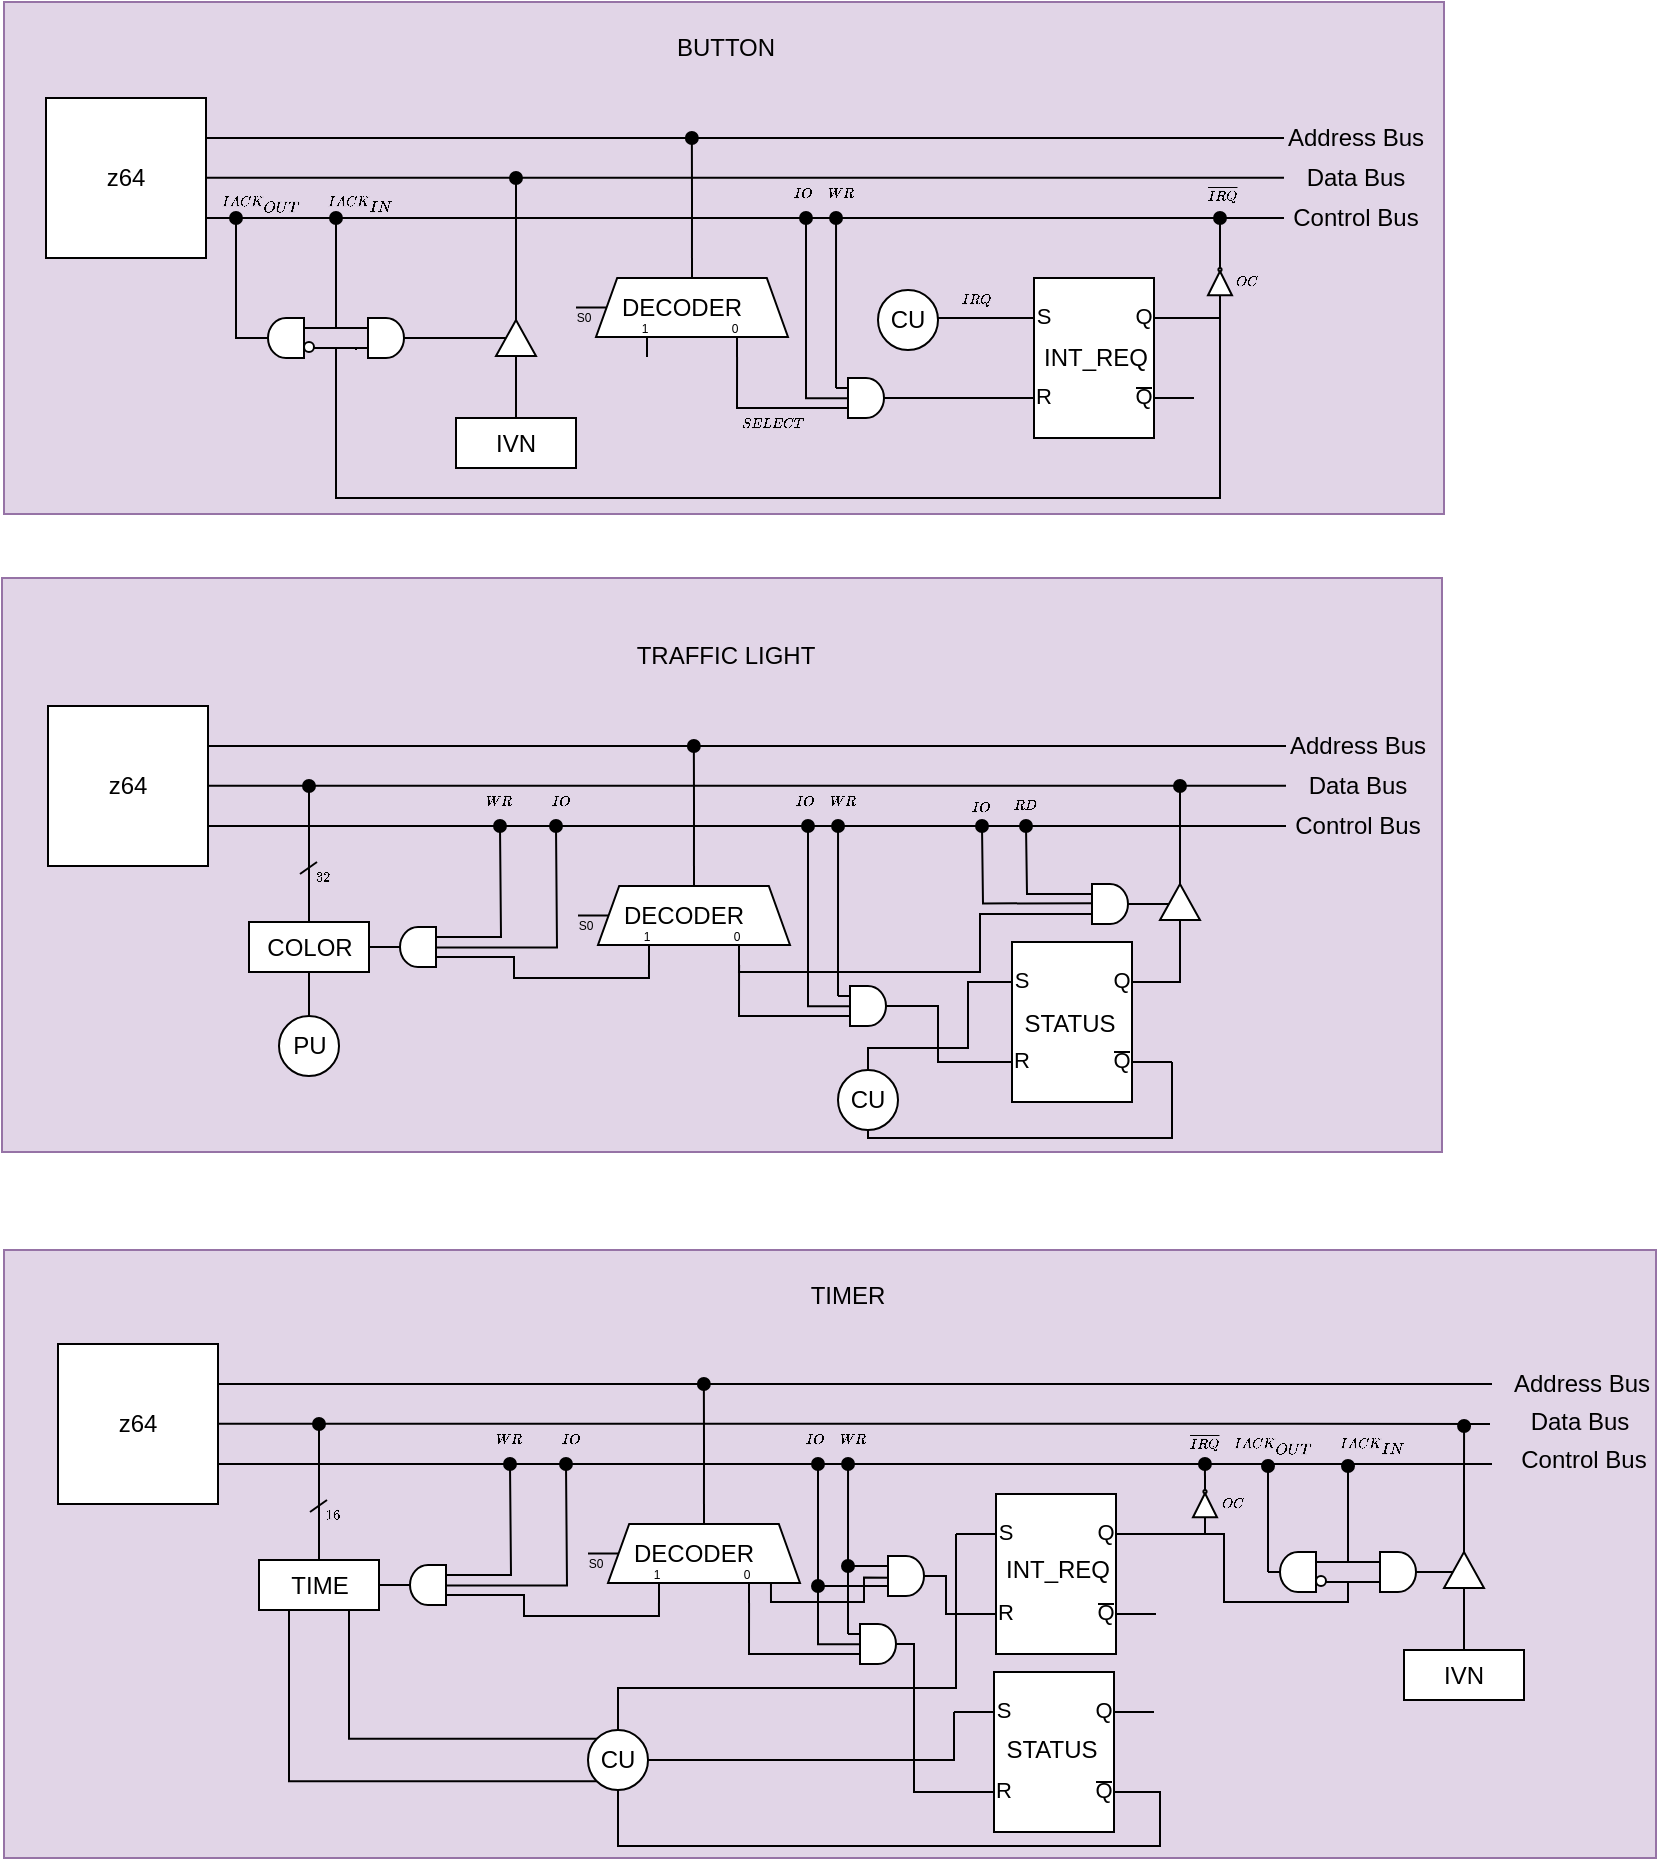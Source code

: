 <mxfile version="24.6.2" type="device">
  <diagram name="Page-1" id="BMsLtdky9-Eu2m9CjBIF">
    <mxGraphModel dx="1048" dy="580" grid="1" gridSize="2" guides="1" tooltips="1" connect="1" arrows="1" fold="1" page="1" pageScale="1" pageWidth="850" pageHeight="1100" math="1" shadow="0">
      <root>
        <mxCell id="0" />
        <mxCell id="1" parent="0" />
        <mxCell id="cthAjJGqaLLZOzj8Ev1N-224" value="" style="rounded=0;whiteSpace=wrap;html=1;fillColor=#e1d5e7;strokeColor=#9673a6;" vertex="1" parent="1">
          <mxGeometry x="64" y="736" width="826" height="304" as="geometry" />
        </mxCell>
        <mxCell id="cthAjJGqaLLZOzj8Ev1N-72" value="" style="rounded=0;whiteSpace=wrap;html=1;fillColor=#e1d5e7;strokeColor=#9673a6;" vertex="1" parent="1">
          <mxGeometry x="64" y="112" width="720" height="256" as="geometry" />
        </mxCell>
        <mxCell id="cthAjJGqaLLZOzj8Ev1N-9" style="edgeStyle=orthogonalEdgeStyle;rounded=0;orthogonalLoop=1;jettySize=auto;html=1;exitX=1;exitY=0.75;exitDx=0;exitDy=0;endArrow=none;endFill=0;" edge="1" parent="1" source="cthAjJGqaLLZOzj8Ev1N-1">
          <mxGeometry relative="1" as="geometry">
            <mxPoint x="704" y="220" as="targetPoint" />
          </mxGeometry>
        </mxCell>
        <mxCell id="cthAjJGqaLLZOzj8Ev1N-10" style="edgeStyle=orthogonalEdgeStyle;rounded=0;orthogonalLoop=1;jettySize=auto;html=1;endArrow=none;endFill=0;" edge="1" parent="1">
          <mxGeometry relative="1" as="geometry">
            <mxPoint x="655" y="199.85" as="targetPoint" />
            <mxPoint x="116" y="199.85" as="sourcePoint" />
            <Array as="points">
              <mxPoint x="704" y="199.85" />
            </Array>
          </mxGeometry>
        </mxCell>
        <mxCell id="cthAjJGqaLLZOzj8Ev1N-11" style="edgeStyle=orthogonalEdgeStyle;rounded=0;orthogonalLoop=1;jettySize=auto;html=1;exitX=1;exitY=0.25;exitDx=0;exitDy=0;endArrow=none;endFill=0;" edge="1" parent="1" source="cthAjJGqaLLZOzj8Ev1N-1">
          <mxGeometry relative="1" as="geometry">
            <mxPoint x="704" y="180" as="targetPoint" />
          </mxGeometry>
        </mxCell>
        <mxCell id="cthAjJGqaLLZOzj8Ev1N-1" value="z64" style="rounded=0;whiteSpace=wrap;html=1;" vertex="1" parent="1">
          <mxGeometry x="85" y="160" width="80" height="80" as="geometry" />
        </mxCell>
        <mxCell id="cthAjJGqaLLZOzj8Ev1N-6" value="Address Bus" style="text;html=1;align=center;verticalAlign=middle;whiteSpace=wrap;rounded=0;" vertex="1" parent="1">
          <mxGeometry x="700" y="170" width="80" height="20" as="geometry" />
        </mxCell>
        <mxCell id="cthAjJGqaLLZOzj8Ev1N-7" value="Data Bus" style="text;html=1;align=center;verticalAlign=middle;whiteSpace=wrap;rounded=0;" vertex="1" parent="1">
          <mxGeometry x="700" y="190" width="80" height="20" as="geometry" />
        </mxCell>
        <mxCell id="cthAjJGqaLLZOzj8Ev1N-8" value="Control Bus" style="text;html=1;align=center;verticalAlign=middle;whiteSpace=wrap;rounded=0;" vertex="1" parent="1">
          <mxGeometry x="700" y="210" width="80" height="20" as="geometry" />
        </mxCell>
        <mxCell id="cthAjJGqaLLZOzj8Ev1N-30" style="edgeStyle=orthogonalEdgeStyle;rounded=0;orthogonalLoop=1;jettySize=auto;html=1;endArrow=oval;endFill=1;" edge="1" parent="1" source="cthAjJGqaLLZOzj8Ev1N-12">
          <mxGeometry relative="1" as="geometry">
            <mxPoint x="180.0" y="220" as="targetPoint" />
            <Array as="points">
              <mxPoint x="180" y="280" />
            </Array>
          </mxGeometry>
        </mxCell>
        <mxCell id="cthAjJGqaLLZOzj8Ev1N-12" value="" style="verticalLabelPosition=bottom;shadow=0;dashed=0;align=center;html=1;verticalAlign=top;shape=mxgraph.electrical.logic_gates.logic_gate;operation=and;direction=west;" vertex="1" parent="1">
          <mxGeometry x="190" y="270" width="30" height="20" as="geometry" />
        </mxCell>
        <mxCell id="cthAjJGqaLLZOzj8Ev1N-31" style="edgeStyle=orthogonalEdgeStyle;rounded=0;orthogonalLoop=1;jettySize=auto;html=1;exitX=0;exitY=0.25;exitDx=0;exitDy=0;exitPerimeter=0;endArrow=oval;endFill=1;" edge="1" parent="1" source="cthAjJGqaLLZOzj8Ev1N-13">
          <mxGeometry relative="1" as="geometry">
            <mxPoint x="230" y="220" as="targetPoint" />
            <Array as="points">
              <mxPoint x="230" y="275" />
            </Array>
          </mxGeometry>
        </mxCell>
        <mxCell id="cthAjJGqaLLZOzj8Ev1N-13" value="" style="verticalLabelPosition=bottom;shadow=0;dashed=0;align=center;html=1;verticalAlign=top;shape=mxgraph.electrical.logic_gates.logic_gate;operation=and;direction=east;" vertex="1" parent="1">
          <mxGeometry x="240" y="270" width="30" height="20" as="geometry" />
        </mxCell>
        <mxCell id="cthAjJGqaLLZOzj8Ev1N-18" style="edgeStyle=orthogonalEdgeStyle;rounded=0;orthogonalLoop=1;jettySize=auto;html=1;endArrow=oval;endFill=1;" edge="1" parent="1" source="cthAjJGqaLLZOzj8Ev1N-15">
          <mxGeometry relative="1" as="geometry">
            <mxPoint x="320" y="200" as="targetPoint" />
          </mxGeometry>
        </mxCell>
        <mxCell id="cthAjJGqaLLZOzj8Ev1N-21" style="edgeStyle=orthogonalEdgeStyle;rounded=0;orthogonalLoop=1;jettySize=auto;html=1;exitX=0;exitY=0.5;exitDx=0;exitDy=0;entryX=0.5;entryY=0;entryDx=0;entryDy=0;endArrow=none;endFill=0;" edge="1" parent="1" source="cthAjJGqaLLZOzj8Ev1N-15" target="cthAjJGqaLLZOzj8Ev1N-19">
          <mxGeometry relative="1" as="geometry" />
        </mxCell>
        <mxCell id="cthAjJGqaLLZOzj8Ev1N-15" value="" style="verticalLabelPosition=bottom;shadow=0;dashed=0;align=center;html=1;verticalAlign=top;shape=mxgraph.electrical.logic_gates.buffer2;direction=north;" vertex="1" parent="1">
          <mxGeometry x="310" y="265" width="20" height="30" as="geometry" />
        </mxCell>
        <mxCell id="cthAjJGqaLLZOzj8Ev1N-19" value="IVN" style="rounded=0;whiteSpace=wrap;html=1;" vertex="1" parent="1">
          <mxGeometry x="290" y="320" width="60" height="25" as="geometry" />
        </mxCell>
        <mxCell id="cthAjJGqaLLZOzj8Ev1N-26" value="" style="ellipse;whiteSpace=wrap;html=1;aspect=fixed;" vertex="1" parent="1">
          <mxGeometry x="214" y="282" width="5" height="5" as="geometry" />
        </mxCell>
        <mxCell id="cthAjJGqaLLZOzj8Ev1N-27" style="edgeStyle=orthogonalEdgeStyle;rounded=0;orthogonalLoop=1;jettySize=auto;html=1;exitX=0;exitY=0.75;exitDx=0;exitDy=0;exitPerimeter=0;entryX=0;entryY=0.25;entryDx=0;entryDy=0;entryPerimeter=0;endArrow=none;endFill=0;" edge="1" parent="1" source="cthAjJGqaLLZOzj8Ev1N-12" target="cthAjJGqaLLZOzj8Ev1N-13">
          <mxGeometry relative="1" as="geometry" />
        </mxCell>
        <mxCell id="cthAjJGqaLLZOzj8Ev1N-29" style="edgeStyle=orthogonalEdgeStyle;rounded=0;orthogonalLoop=1;jettySize=auto;html=1;endArrow=none;endFill=0;" edge="1" parent="1" source="cthAjJGqaLLZOzj8Ev1N-13">
          <mxGeometry relative="1" as="geometry">
            <mxPoint x="315" y="280" as="targetPoint" />
          </mxGeometry>
        </mxCell>
        <mxCell id="cthAjJGqaLLZOzj8Ev1N-34" value="$$IACK_{IN}$$" style="text;html=1;align=center;verticalAlign=middle;whiteSpace=wrap;rounded=0;fontSize=6;" vertex="1" parent="1">
          <mxGeometry x="225" y="205" width="35" height="15" as="geometry" />
        </mxCell>
        <mxCell id="cthAjJGqaLLZOzj8Ev1N-35" value="$$IACK_{OUT}$$" style="text;html=1;align=center;verticalAlign=middle;whiteSpace=wrap;rounded=0;fontSize=6;" vertex="1" parent="1">
          <mxGeometry x="175" y="205" width="35" height="15" as="geometry" />
        </mxCell>
        <mxCell id="cthAjJGqaLLZOzj8Ev1N-37" style="edgeStyle=orthogonalEdgeStyle;rounded=0;orthogonalLoop=1;jettySize=auto;html=1;exitX=0;exitY=0.453;exitDx=0;exitDy=0;exitPerimeter=0;endArrow=oval;endFill=1;" edge="1" parent="1" source="cthAjJGqaLLZOzj8Ev1N-36">
          <mxGeometry relative="1" as="geometry">
            <mxPoint x="407.93" y="180" as="targetPoint" />
          </mxGeometry>
        </mxCell>
        <mxCell id="cthAjJGqaLLZOzj8Ev1N-36" value="DECODER" style="shadow=0;dashed=0;align=center;html=1;strokeWidth=1;shape=mxgraph.electrical.abstract.mux2;operation=demux;whiteSpace=wrap;direction=south;" vertex="1" parent="1">
          <mxGeometry x="350" y="240" width="106" height="49.5" as="geometry" />
        </mxCell>
        <mxCell id="cthAjJGqaLLZOzj8Ev1N-40" style="edgeStyle=orthogonalEdgeStyle;rounded=0;orthogonalLoop=1;jettySize=auto;html=1;exitX=0;exitY=0.25;exitDx=0;exitDy=0;exitPerimeter=0;endArrow=oval;endFill=1;" edge="1" parent="1" source="cthAjJGqaLLZOzj8Ev1N-38">
          <mxGeometry relative="1" as="geometry">
            <mxPoint x="480.023" y="220" as="targetPoint" />
            <Array as="points">
              <mxPoint x="480" y="285" />
              <mxPoint x="480" y="285" />
            </Array>
          </mxGeometry>
        </mxCell>
        <mxCell id="cthAjJGqaLLZOzj8Ev1N-41" style="edgeStyle=orthogonalEdgeStyle;rounded=0;orthogonalLoop=1;jettySize=auto;html=1;exitX=0.226;exitY=0.505;exitDx=0;exitDy=0;exitPerimeter=0;endArrow=oval;endFill=1;" edge="1" parent="1" source="cthAjJGqaLLZOzj8Ev1N-38">
          <mxGeometry relative="1" as="geometry">
            <mxPoint x="465" y="220" as="targetPoint" />
            <Array as="points">
              <mxPoint x="465" y="310" />
              <mxPoint x="465" y="220" />
            </Array>
          </mxGeometry>
        </mxCell>
        <mxCell id="cthAjJGqaLLZOzj8Ev1N-38" value="" style="verticalLabelPosition=bottom;shadow=0;dashed=0;align=center;html=1;verticalAlign=top;shape=mxgraph.electrical.logic_gates.logic_gate;operation=and;direction=east;" vertex="1" parent="1">
          <mxGeometry x="480" y="300" width="30" height="20" as="geometry" />
        </mxCell>
        <mxCell id="cthAjJGqaLLZOzj8Ev1N-39" style="edgeStyle=orthogonalEdgeStyle;rounded=0;orthogonalLoop=1;jettySize=auto;html=1;exitX=1;exitY=0.212;exitDx=0;exitDy=3;exitPerimeter=0;entryX=0;entryY=0.75;entryDx=0;entryDy=0;entryPerimeter=0;endArrow=none;endFill=0;" edge="1" parent="1" source="cthAjJGqaLLZOzj8Ev1N-36" target="cthAjJGqaLLZOzj8Ev1N-38">
          <mxGeometry relative="1" as="geometry">
            <Array as="points">
              <mxPoint x="431" y="315" />
            </Array>
          </mxGeometry>
        </mxCell>
        <mxCell id="cthAjJGqaLLZOzj8Ev1N-42" value="$$IO$$" style="text;html=1;align=center;verticalAlign=middle;whiteSpace=wrap;rounded=0;fontSize=6;" vertex="1" parent="1">
          <mxGeometry x="456" y="200" width="15" height="15" as="geometry" />
        </mxCell>
        <mxCell id="cthAjJGqaLLZOzj8Ev1N-43" value="$$WR$$" style="text;html=1;align=center;verticalAlign=middle;whiteSpace=wrap;rounded=0;fontSize=6;" vertex="1" parent="1">
          <mxGeometry x="475" y="200" width="15" height="15" as="geometry" />
        </mxCell>
        <mxCell id="cthAjJGqaLLZOzj8Ev1N-45" value="CU" style="ellipse;whiteSpace=wrap;html=1;aspect=fixed;" vertex="1" parent="1">
          <mxGeometry x="501" y="256" width="30" height="30" as="geometry" />
        </mxCell>
        <mxCell id="cthAjJGqaLLZOzj8Ev1N-47" value="" style="verticalLabelPosition=bottom;shadow=0;dashed=0;align=center;html=1;verticalAlign=top;shape=mxgraph.electrical.logic_gates.rs_latch;" vertex="1" parent="1">
          <mxGeometry x="559" y="250" width="100" height="80" as="geometry" />
        </mxCell>
        <mxCell id="cthAjJGqaLLZOzj8Ev1N-48" style="edgeStyle=orthogonalEdgeStyle;rounded=0;orthogonalLoop=1;jettySize=auto;html=1;entryX=0;entryY=0.75;entryDx=0;entryDy=0;entryPerimeter=0;endArrow=none;endFill=0;" edge="1" parent="1" source="cthAjJGqaLLZOzj8Ev1N-38" target="cthAjJGqaLLZOzj8Ev1N-47">
          <mxGeometry relative="1" as="geometry" />
        </mxCell>
        <mxCell id="cthAjJGqaLLZOzj8Ev1N-49" style="edgeStyle=orthogonalEdgeStyle;rounded=0;orthogonalLoop=1;jettySize=auto;html=1;entryX=0;entryY=0.25;entryDx=0;entryDy=0;entryPerimeter=0;endArrow=none;endFill=0;" edge="1" parent="1" source="cthAjJGqaLLZOzj8Ev1N-45" target="cthAjJGqaLLZOzj8Ev1N-47">
          <mxGeometry relative="1" as="geometry">
            <Array as="points">
              <mxPoint x="546" y="270" />
              <mxPoint x="546" y="270" />
            </Array>
          </mxGeometry>
        </mxCell>
        <mxCell id="cthAjJGqaLLZOzj8Ev1N-52" value="$$IRQ$$" style="text;html=1;align=center;verticalAlign=middle;whiteSpace=wrap;rounded=0;fontSize=6;" vertex="1" parent="1">
          <mxGeometry x="543" y="253" width="15" height="15" as="geometry" />
        </mxCell>
        <mxCell id="cthAjJGqaLLZOzj8Ev1N-58" style="edgeStyle=orthogonalEdgeStyle;rounded=0;orthogonalLoop=1;jettySize=auto;html=1;exitX=0;exitY=0.25;exitDx=0;exitDy=0;exitPerimeter=0;entryX=0;entryY=0.8;entryDx=0;entryDy=0;entryPerimeter=0;endArrow=none;endFill=0;" edge="1" parent="1" source="cthAjJGqaLLZOzj8Ev1N-12" target="cthAjJGqaLLZOzj8Ev1N-13">
          <mxGeometry relative="1" as="geometry" />
        </mxCell>
        <mxCell id="cthAjJGqaLLZOzj8Ev1N-62" style="edgeStyle=orthogonalEdgeStyle;rounded=0;orthogonalLoop=1;jettySize=auto;html=1;exitX=0;exitY=0.75;exitDx=0;exitDy=0;exitPerimeter=0;entryX=1;entryY=0.25;entryDx=0;entryDy=0;entryPerimeter=0;endArrow=none;endFill=0;" edge="1" parent="1" source="cthAjJGqaLLZOzj8Ev1N-13" target="cthAjJGqaLLZOzj8Ev1N-47">
          <mxGeometry relative="1" as="geometry">
            <Array as="points">
              <mxPoint x="230" y="285" />
              <mxPoint x="230" y="360" />
              <mxPoint x="672" y="360" />
              <mxPoint x="672" y="270" />
            </Array>
          </mxGeometry>
        </mxCell>
        <mxCell id="cthAjJGqaLLZOzj8Ev1N-67" style="edgeStyle=orthogonalEdgeStyle;rounded=0;orthogonalLoop=1;jettySize=auto;html=1;endArrow=oval;endFill=1;" edge="1" parent="1" source="cthAjJGqaLLZOzj8Ev1N-63">
          <mxGeometry relative="1" as="geometry">
            <mxPoint x="672" y="220" as="targetPoint" />
          </mxGeometry>
        </mxCell>
        <mxCell id="cthAjJGqaLLZOzj8Ev1N-63" value="" style="verticalLabelPosition=bottom;shadow=0;dashed=0;align=center;html=1;verticalAlign=top;shape=mxgraph.electrical.logic_gates.inverter_2;direction=north;" vertex="1" parent="1">
          <mxGeometry x="666" y="242" width="12" height="20" as="geometry" />
        </mxCell>
        <mxCell id="cthAjJGqaLLZOzj8Ev1N-64" style="edgeStyle=orthogonalEdgeStyle;rounded=0;orthogonalLoop=1;jettySize=auto;html=1;exitX=1;exitY=0.25;exitDx=0;exitDy=0;exitPerimeter=0;entryX=0;entryY=0.5;entryDx=0;entryDy=0;entryPerimeter=0;endArrow=none;endFill=0;" edge="1" parent="1" source="cthAjJGqaLLZOzj8Ev1N-47" target="cthAjJGqaLLZOzj8Ev1N-63">
          <mxGeometry relative="1" as="geometry" />
        </mxCell>
        <mxCell id="cthAjJGqaLLZOzj8Ev1N-68" value="$$OC$$" style="text;html=1;align=center;verticalAlign=middle;whiteSpace=wrap;rounded=0;fontSize=6;" vertex="1" parent="1">
          <mxGeometry x="678" y="244.5" width="15" height="15" as="geometry" />
        </mxCell>
        <mxCell id="cthAjJGqaLLZOzj8Ev1N-69" value="$$\overline{IRQ}$$" style="text;html=1;align=center;verticalAlign=middle;whiteSpace=wrap;rounded=0;fontSize=6;" vertex="1" parent="1">
          <mxGeometry x="666" y="200" width="15" height="15" as="geometry" />
        </mxCell>
        <mxCell id="cthAjJGqaLLZOzj8Ev1N-71" value="$$SELECT$$" style="text;html=1;align=center;verticalAlign=middle;whiteSpace=wrap;rounded=0;fontSize=6;" vertex="1" parent="1">
          <mxGeometry x="441" y="315" width="15" height="15" as="geometry" />
        </mxCell>
        <mxCell id="cthAjJGqaLLZOzj8Ev1N-73" value="BUTTON" style="text;html=1;align=center;verticalAlign=middle;whiteSpace=wrap;rounded=0;" vertex="1" parent="1">
          <mxGeometry x="395" y="120" width="60" height="30" as="geometry" />
        </mxCell>
        <mxCell id="cthAjJGqaLLZOzj8Ev1N-74" value="" style="rounded=0;whiteSpace=wrap;html=1;fillColor=#e1d5e7;strokeColor=#9673a6;" vertex="1" parent="1">
          <mxGeometry x="63" y="400" width="720" height="287" as="geometry" />
        </mxCell>
        <mxCell id="cthAjJGqaLLZOzj8Ev1N-75" style="edgeStyle=orthogonalEdgeStyle;rounded=0;orthogonalLoop=1;jettySize=auto;html=1;exitX=1;exitY=0.75;exitDx=0;exitDy=0;endArrow=none;endFill=0;" edge="1" parent="1" source="cthAjJGqaLLZOzj8Ev1N-78">
          <mxGeometry relative="1" as="geometry">
            <mxPoint x="705" y="524" as="targetPoint" />
          </mxGeometry>
        </mxCell>
        <mxCell id="cthAjJGqaLLZOzj8Ev1N-76" style="edgeStyle=orthogonalEdgeStyle;rounded=0;orthogonalLoop=1;jettySize=auto;html=1;endArrow=none;endFill=0;" edge="1" parent="1">
          <mxGeometry relative="1" as="geometry">
            <mxPoint x="656" y="503.85" as="targetPoint" />
            <mxPoint x="117" y="503.85" as="sourcePoint" />
            <Array as="points">
              <mxPoint x="705" y="503.85" />
            </Array>
          </mxGeometry>
        </mxCell>
        <mxCell id="cthAjJGqaLLZOzj8Ev1N-77" style="edgeStyle=orthogonalEdgeStyle;rounded=0;orthogonalLoop=1;jettySize=auto;html=1;exitX=1;exitY=0.25;exitDx=0;exitDy=0;endArrow=none;endFill=0;" edge="1" parent="1" source="cthAjJGqaLLZOzj8Ev1N-78">
          <mxGeometry relative="1" as="geometry">
            <mxPoint x="705" y="484" as="targetPoint" />
          </mxGeometry>
        </mxCell>
        <mxCell id="cthAjJGqaLLZOzj8Ev1N-78" value="z64" style="rounded=0;whiteSpace=wrap;html=1;" vertex="1" parent="1">
          <mxGeometry x="86" y="464" width="80" height="80" as="geometry" />
        </mxCell>
        <mxCell id="cthAjJGqaLLZOzj8Ev1N-79" value="Address Bus" style="text;html=1;align=center;verticalAlign=middle;whiteSpace=wrap;rounded=0;" vertex="1" parent="1">
          <mxGeometry x="701" y="474" width="80" height="20" as="geometry" />
        </mxCell>
        <mxCell id="cthAjJGqaLLZOzj8Ev1N-80" value="Data Bus" style="text;html=1;align=center;verticalAlign=middle;whiteSpace=wrap;rounded=0;" vertex="1" parent="1">
          <mxGeometry x="701" y="494" width="80" height="20" as="geometry" />
        </mxCell>
        <mxCell id="cthAjJGqaLLZOzj8Ev1N-81" value="Control Bus" style="text;html=1;align=center;verticalAlign=middle;whiteSpace=wrap;rounded=0;" vertex="1" parent="1">
          <mxGeometry x="701" y="514" width="80" height="20" as="geometry" />
        </mxCell>
        <mxCell id="cthAjJGqaLLZOzj8Ev1N-121" style="edgeStyle=orthogonalEdgeStyle;rounded=0;orthogonalLoop=1;jettySize=auto;html=1;exitX=1;exitY=0.5;exitDx=0;exitDy=0;exitPerimeter=0;entryX=1;entryY=0.5;entryDx=0;entryDy=0;endArrow=none;endFill=0;" edge="1" parent="1" source="cthAjJGqaLLZOzj8Ev1N-85" target="cthAjJGqaLLZOzj8Ev1N-117">
          <mxGeometry relative="1" as="geometry" />
        </mxCell>
        <mxCell id="cthAjJGqaLLZOzj8Ev1N-125" style="edgeStyle=orthogonalEdgeStyle;rounded=0;orthogonalLoop=1;jettySize=auto;html=1;exitX=0.258;exitY=0.487;exitDx=0;exitDy=0;exitPerimeter=0;endArrow=oval;endFill=1;" edge="1" parent="1" source="cthAjJGqaLLZOzj8Ev1N-85">
          <mxGeometry relative="1" as="geometry">
            <mxPoint x="340" y="524" as="targetPoint" />
          </mxGeometry>
        </mxCell>
        <mxCell id="cthAjJGqaLLZOzj8Ev1N-126" style="edgeStyle=orthogonalEdgeStyle;rounded=0;orthogonalLoop=1;jettySize=auto;html=1;exitX=0;exitY=0.75;exitDx=0;exitDy=0;exitPerimeter=0;endArrow=oval;endFill=1;" edge="1" parent="1" source="cthAjJGqaLLZOzj8Ev1N-85">
          <mxGeometry relative="1" as="geometry">
            <mxPoint x="312" y="524" as="targetPoint" />
          </mxGeometry>
        </mxCell>
        <mxCell id="cthAjJGqaLLZOzj8Ev1N-85" value="" style="verticalLabelPosition=bottom;shadow=0;dashed=0;align=center;html=1;verticalAlign=top;shape=mxgraph.electrical.logic_gates.logic_gate;operation=and;direction=west;" vertex="1" parent="1">
          <mxGeometry x="256" y="574.5" width="30" height="20" as="geometry" />
        </mxCell>
        <mxCell id="cthAjJGqaLLZOzj8Ev1N-95" style="edgeStyle=orthogonalEdgeStyle;rounded=0;orthogonalLoop=1;jettySize=auto;html=1;exitX=0;exitY=0.453;exitDx=0;exitDy=0;exitPerimeter=0;endArrow=oval;endFill=1;" edge="1" parent="1" source="cthAjJGqaLLZOzj8Ev1N-96">
          <mxGeometry relative="1" as="geometry">
            <mxPoint x="408.93" y="484" as="targetPoint" />
          </mxGeometry>
        </mxCell>
        <mxCell id="cthAjJGqaLLZOzj8Ev1N-96" value="DECODER" style="shadow=0;dashed=0;align=center;html=1;strokeWidth=1;shape=mxgraph.electrical.abstract.mux2;operation=demux;whiteSpace=wrap;direction=south;" vertex="1" parent="1">
          <mxGeometry x="351" y="544" width="106" height="49.5" as="geometry" />
        </mxCell>
        <mxCell id="cthAjJGqaLLZOzj8Ev1N-97" style="edgeStyle=orthogonalEdgeStyle;rounded=0;orthogonalLoop=1;jettySize=auto;html=1;exitX=0;exitY=0.25;exitDx=0;exitDy=0;exitPerimeter=0;endArrow=oval;endFill=1;" edge="1" parent="1" source="cthAjJGqaLLZOzj8Ev1N-99">
          <mxGeometry relative="1" as="geometry">
            <mxPoint x="481.023" y="524" as="targetPoint" />
            <Array as="points">
              <mxPoint x="481" y="589" />
              <mxPoint x="481" y="589" />
            </Array>
          </mxGeometry>
        </mxCell>
        <mxCell id="cthAjJGqaLLZOzj8Ev1N-98" style="edgeStyle=orthogonalEdgeStyle;rounded=0;orthogonalLoop=1;jettySize=auto;html=1;exitX=0.226;exitY=0.505;exitDx=0;exitDy=0;exitPerimeter=0;endArrow=oval;endFill=1;" edge="1" parent="1" source="cthAjJGqaLLZOzj8Ev1N-99">
          <mxGeometry relative="1" as="geometry">
            <mxPoint x="466" y="524" as="targetPoint" />
            <Array as="points">
              <mxPoint x="466" y="614" />
              <mxPoint x="466" y="524" />
            </Array>
          </mxGeometry>
        </mxCell>
        <mxCell id="cthAjJGqaLLZOzj8Ev1N-99" value="" style="verticalLabelPosition=bottom;shadow=0;dashed=0;align=center;html=1;verticalAlign=top;shape=mxgraph.electrical.logic_gates.logic_gate;operation=and;direction=east;" vertex="1" parent="1">
          <mxGeometry x="481" y="604" width="30" height="20" as="geometry" />
        </mxCell>
        <mxCell id="cthAjJGqaLLZOzj8Ev1N-100" style="edgeStyle=orthogonalEdgeStyle;rounded=0;orthogonalLoop=1;jettySize=auto;html=1;exitX=1;exitY=0.212;exitDx=0;exitDy=3;exitPerimeter=0;entryX=0;entryY=0.75;entryDx=0;entryDy=0;entryPerimeter=0;endArrow=none;endFill=0;" edge="1" parent="1" source="cthAjJGqaLLZOzj8Ev1N-96" target="cthAjJGqaLLZOzj8Ev1N-99">
          <mxGeometry relative="1" as="geometry">
            <Array as="points">
              <mxPoint x="432" y="619" />
            </Array>
          </mxGeometry>
        </mxCell>
        <mxCell id="cthAjJGqaLLZOzj8Ev1N-101" value="$$IO$$" style="text;html=1;align=center;verticalAlign=middle;whiteSpace=wrap;rounded=0;fontSize=6;" vertex="1" parent="1">
          <mxGeometry x="457" y="504" width="15" height="15" as="geometry" />
        </mxCell>
        <mxCell id="cthAjJGqaLLZOzj8Ev1N-102" value="$$WR$$" style="text;html=1;align=center;verticalAlign=middle;whiteSpace=wrap;rounded=0;fontSize=6;" vertex="1" parent="1">
          <mxGeometry x="476" y="504" width="15" height="15" as="geometry" />
        </mxCell>
        <mxCell id="cthAjJGqaLLZOzj8Ev1N-103" value="CU" style="ellipse;whiteSpace=wrap;html=1;aspect=fixed;" vertex="1" parent="1">
          <mxGeometry x="481" y="646" width="30" height="30" as="geometry" />
        </mxCell>
        <mxCell id="cthAjJGqaLLZOzj8Ev1N-134" style="edgeStyle=orthogonalEdgeStyle;rounded=0;orthogonalLoop=1;jettySize=auto;html=1;exitX=1;exitY=0.75;exitDx=0;exitDy=0;exitPerimeter=0;entryX=0.5;entryY=1;entryDx=0;entryDy=0;endArrow=none;endFill=0;" edge="1" parent="1" source="cthAjJGqaLLZOzj8Ev1N-104" target="cthAjJGqaLLZOzj8Ev1N-103">
          <mxGeometry relative="1" as="geometry">
            <Array as="points">
              <mxPoint x="648" y="680" />
              <mxPoint x="496" y="680" />
            </Array>
          </mxGeometry>
        </mxCell>
        <mxCell id="cthAjJGqaLLZOzj8Ev1N-104" value="" style="verticalLabelPosition=bottom;shadow=0;dashed=0;align=center;html=1;verticalAlign=top;shape=mxgraph.electrical.logic_gates.rs_latch;" vertex="1" parent="1">
          <mxGeometry x="548" y="582" width="100" height="80" as="geometry" />
        </mxCell>
        <mxCell id="cthAjJGqaLLZOzj8Ev1N-105" style="edgeStyle=orthogonalEdgeStyle;rounded=0;orthogonalLoop=1;jettySize=auto;html=1;entryX=0;entryY=0.75;entryDx=0;entryDy=0;entryPerimeter=0;endArrow=none;endFill=0;" edge="1" parent="1" source="cthAjJGqaLLZOzj8Ev1N-99" target="cthAjJGqaLLZOzj8Ev1N-104">
          <mxGeometry relative="1" as="geometry" />
        </mxCell>
        <mxCell id="cthAjJGqaLLZOzj8Ev1N-106" style="edgeStyle=orthogonalEdgeStyle;rounded=0;orthogonalLoop=1;jettySize=auto;html=1;entryX=0;entryY=0.25;entryDx=0;entryDy=0;entryPerimeter=0;endArrow=none;endFill=0;" edge="1" parent="1" source="cthAjJGqaLLZOzj8Ev1N-103" target="cthAjJGqaLLZOzj8Ev1N-104">
          <mxGeometry relative="1" as="geometry">
            <Array as="points">
              <mxPoint x="496" y="635" />
              <mxPoint x="546" y="635" />
              <mxPoint x="546" y="602" />
            </Array>
          </mxGeometry>
        </mxCell>
        <mxCell id="cthAjJGqaLLZOzj8Ev1N-116" value="TRAFFIC LIGHT" style="text;html=1;align=center;verticalAlign=middle;whiteSpace=wrap;rounded=0;" vertex="1" parent="1">
          <mxGeometry x="353" y="424" width="144" height="30" as="geometry" />
        </mxCell>
        <mxCell id="cthAjJGqaLLZOzj8Ev1N-118" style="edgeStyle=orthogonalEdgeStyle;rounded=0;orthogonalLoop=1;jettySize=auto;html=1;endArrow=oval;endFill=1;" edge="1" parent="1" source="cthAjJGqaLLZOzj8Ev1N-117">
          <mxGeometry relative="1" as="geometry">
            <mxPoint x="216.5" y="504" as="targetPoint" />
          </mxGeometry>
        </mxCell>
        <mxCell id="cthAjJGqaLLZOzj8Ev1N-123" style="edgeStyle=orthogonalEdgeStyle;rounded=0;orthogonalLoop=1;jettySize=auto;html=1;exitX=0.5;exitY=1;exitDx=0;exitDy=0;entryX=0.5;entryY=0;entryDx=0;entryDy=0;endArrow=none;endFill=0;" edge="1" parent="1" source="cthAjJGqaLLZOzj8Ev1N-117" target="cthAjJGqaLLZOzj8Ev1N-122">
          <mxGeometry relative="1" as="geometry" />
        </mxCell>
        <mxCell id="cthAjJGqaLLZOzj8Ev1N-117" value="COLOR" style="rounded=0;whiteSpace=wrap;html=1;" vertex="1" parent="1">
          <mxGeometry x="186.5" y="572" width="60" height="25" as="geometry" />
        </mxCell>
        <mxCell id="cthAjJGqaLLZOzj8Ev1N-119" value="" style="endArrow=none;html=1;rounded=0;" edge="1" parent="1">
          <mxGeometry width="50" height="50" relative="1" as="geometry">
            <mxPoint x="212" y="548" as="sourcePoint" />
            <mxPoint x="220.5" y="542" as="targetPoint" />
          </mxGeometry>
        </mxCell>
        <mxCell id="cthAjJGqaLLZOzj8Ev1N-120" value="$$32$$" style="text;html=1;align=center;verticalAlign=middle;whiteSpace=wrap;rounded=0;fontSize=6;" vertex="1" parent="1">
          <mxGeometry x="216" y="542" width="15" height="15" as="geometry" />
        </mxCell>
        <mxCell id="cthAjJGqaLLZOzj8Ev1N-122" value="PU" style="ellipse;whiteSpace=wrap;html=1;aspect=fixed;" vertex="1" parent="1">
          <mxGeometry x="201.5" y="619" width="30" height="30" as="geometry" />
        </mxCell>
        <mxCell id="cthAjJGqaLLZOzj8Ev1N-124" style="edgeStyle=orthogonalEdgeStyle;rounded=0;orthogonalLoop=1;jettySize=auto;html=1;exitX=1;exitY=0.637;exitDx=0;exitDy=3;exitPerimeter=0;entryX=0;entryY=0.25;entryDx=0;entryDy=0;entryPerimeter=0;endArrow=none;endFill=0;" edge="1" parent="1" source="cthAjJGqaLLZOzj8Ev1N-96" target="cthAjJGqaLLZOzj8Ev1N-85">
          <mxGeometry relative="1" as="geometry">
            <Array as="points">
              <mxPoint x="386" y="600" />
              <mxPoint x="319" y="600" />
              <mxPoint x="319" y="590" />
            </Array>
          </mxGeometry>
        </mxCell>
        <mxCell id="cthAjJGqaLLZOzj8Ev1N-127" value="$$IO$$" style="text;html=1;align=center;verticalAlign=middle;whiteSpace=wrap;rounded=0;fontSize=6;" vertex="1" parent="1">
          <mxGeometry x="335" y="504" width="15" height="15" as="geometry" />
        </mxCell>
        <mxCell id="cthAjJGqaLLZOzj8Ev1N-128" value="$$WR$$" style="text;html=1;align=center;verticalAlign=middle;whiteSpace=wrap;rounded=0;fontSize=6;" vertex="1" parent="1">
          <mxGeometry x="304" y="504" width="15" height="15" as="geometry" />
        </mxCell>
        <mxCell id="cthAjJGqaLLZOzj8Ev1N-133" style="edgeStyle=orthogonalEdgeStyle;rounded=0;orthogonalLoop=1;jettySize=auto;html=1;endArrow=oval;endFill=1;" edge="1" parent="1" source="cthAjJGqaLLZOzj8Ev1N-131">
          <mxGeometry relative="1" as="geometry">
            <mxPoint x="652" y="504" as="targetPoint" />
          </mxGeometry>
        </mxCell>
        <mxCell id="cthAjJGqaLLZOzj8Ev1N-132" style="edgeStyle=orthogonalEdgeStyle;rounded=0;orthogonalLoop=1;jettySize=auto;html=1;exitX=0;exitY=0.5;exitDx=0;exitDy=0;entryX=1;entryY=0.25;entryDx=0;entryDy=0;entryPerimeter=0;endArrow=none;endFill=0;" edge="1" parent="1" source="cthAjJGqaLLZOzj8Ev1N-131" target="cthAjJGqaLLZOzj8Ev1N-104">
          <mxGeometry relative="1" as="geometry">
            <Array as="points">
              <mxPoint x="652" y="602" />
            </Array>
          </mxGeometry>
        </mxCell>
        <mxCell id="cthAjJGqaLLZOzj8Ev1N-137" style="edgeStyle=orthogonalEdgeStyle;rounded=0;orthogonalLoop=1;jettySize=auto;html=1;endArrow=oval;endFill=1;exitX=0.241;exitY=0.483;exitDx=0;exitDy=0;exitPerimeter=0;" edge="1" parent="1" source="cthAjJGqaLLZOzj8Ev1N-135">
          <mxGeometry relative="1" as="geometry">
            <mxPoint x="553" y="524" as="targetPoint" />
          </mxGeometry>
        </mxCell>
        <mxCell id="cthAjJGqaLLZOzj8Ev1N-138" style="edgeStyle=orthogonalEdgeStyle;rounded=0;orthogonalLoop=1;jettySize=auto;html=1;exitX=0;exitY=0.25;exitDx=0;exitDy=0;exitPerimeter=0;endArrow=oval;endFill=1;" edge="1" parent="1" source="cthAjJGqaLLZOzj8Ev1N-135">
          <mxGeometry relative="1" as="geometry">
            <mxPoint x="575" y="524" as="targetPoint" />
          </mxGeometry>
        </mxCell>
        <mxCell id="cthAjJGqaLLZOzj8Ev1N-135" value="" style="verticalLabelPosition=bottom;shadow=0;dashed=0;align=center;html=1;verticalAlign=top;shape=mxgraph.electrical.logic_gates.logic_gate;operation=and;direction=east;" vertex="1" parent="1">
          <mxGeometry x="602" y="553" width="30" height="20" as="geometry" />
        </mxCell>
        <mxCell id="cthAjJGqaLLZOzj8Ev1N-136" style="edgeStyle=orthogonalEdgeStyle;rounded=0;orthogonalLoop=1;jettySize=auto;html=1;exitX=1;exitY=0.212;exitDx=0;exitDy=3;exitPerimeter=0;entryX=0;entryY=0.75;entryDx=0;entryDy=0;entryPerimeter=0;endArrow=none;endFill=0;" edge="1" parent="1" source="cthAjJGqaLLZOzj8Ev1N-96" target="cthAjJGqaLLZOzj8Ev1N-135">
          <mxGeometry relative="1" as="geometry">
            <Array as="points">
              <mxPoint x="432" y="597" />
              <mxPoint x="552" y="597" />
              <mxPoint x="552" y="568" />
            </Array>
          </mxGeometry>
        </mxCell>
        <mxCell id="cthAjJGqaLLZOzj8Ev1N-139" value="$$IO$$" style="text;html=1;align=center;verticalAlign=middle;whiteSpace=wrap;rounded=0;fontSize=6;" vertex="1" parent="1">
          <mxGeometry x="545" y="507" width="15" height="15" as="geometry" />
        </mxCell>
        <mxCell id="cthAjJGqaLLZOzj8Ev1N-140" value="$$RD$$" style="text;html=1;align=center;verticalAlign=middle;whiteSpace=wrap;rounded=0;fontSize=6;" vertex="1" parent="1">
          <mxGeometry x="567" y="506" width="15" height="15" as="geometry" />
        </mxCell>
        <mxCell id="cthAjJGqaLLZOzj8Ev1N-141" style="edgeStyle=orthogonalEdgeStyle;rounded=0;orthogonalLoop=1;jettySize=auto;html=1;exitX=1;exitY=0.5;exitDx=0;exitDy=0;exitPerimeter=0;entryX=0.465;entryY=0.275;entryDx=0;entryDy=0;entryPerimeter=0;endArrow=none;endFill=0;" edge="1" parent="1" source="cthAjJGqaLLZOzj8Ev1N-135" target="cthAjJGqaLLZOzj8Ev1N-131">
          <mxGeometry relative="1" as="geometry" />
        </mxCell>
        <mxCell id="cthAjJGqaLLZOzj8Ev1N-131" value="" style="verticalLabelPosition=bottom;shadow=0;dashed=0;align=center;html=1;verticalAlign=top;shape=mxgraph.electrical.logic_gates.buffer2;direction=north;" vertex="1" parent="1">
          <mxGeometry x="642" y="547" width="20" height="30" as="geometry" />
        </mxCell>
        <mxCell id="cthAjJGqaLLZOzj8Ev1N-143" style="edgeStyle=orthogonalEdgeStyle;rounded=0;orthogonalLoop=1;jettySize=auto;html=1;exitX=1;exitY=0.75;exitDx=0;exitDy=0;endArrow=none;endFill=0;" edge="1" parent="1" source="cthAjJGqaLLZOzj8Ev1N-146">
          <mxGeometry relative="1" as="geometry">
            <mxPoint x="808" y="843" as="targetPoint" />
          </mxGeometry>
        </mxCell>
        <mxCell id="cthAjJGqaLLZOzj8Ev1N-144" style="edgeStyle=orthogonalEdgeStyle;rounded=0;orthogonalLoop=1;jettySize=auto;html=1;endArrow=none;endFill=0;" edge="1" parent="1">
          <mxGeometry relative="1" as="geometry">
            <mxPoint x="807" y="823" as="targetPoint" />
            <mxPoint x="122" y="822.85" as="sourcePoint" />
            <Array as="points">
              <mxPoint x="710" y="822.85" />
            </Array>
          </mxGeometry>
        </mxCell>
        <mxCell id="cthAjJGqaLLZOzj8Ev1N-145" style="edgeStyle=orthogonalEdgeStyle;rounded=0;orthogonalLoop=1;jettySize=auto;html=1;exitX=1;exitY=0.25;exitDx=0;exitDy=0;endArrow=none;endFill=0;" edge="1" parent="1" source="cthAjJGqaLLZOzj8Ev1N-146">
          <mxGeometry relative="1" as="geometry">
            <mxPoint x="808" y="803" as="targetPoint" />
          </mxGeometry>
        </mxCell>
        <mxCell id="cthAjJGqaLLZOzj8Ev1N-146" value="z64" style="rounded=0;whiteSpace=wrap;html=1;" vertex="1" parent="1">
          <mxGeometry x="91" y="783" width="80" height="80" as="geometry" />
        </mxCell>
        <mxCell id="cthAjJGqaLLZOzj8Ev1N-147" value="Address Bus" style="text;html=1;align=center;verticalAlign=middle;whiteSpace=wrap;rounded=0;" vertex="1" parent="1">
          <mxGeometry x="813" y="793" width="80" height="20" as="geometry" />
        </mxCell>
        <mxCell id="cthAjJGqaLLZOzj8Ev1N-148" value="Data Bus" style="text;html=1;align=center;verticalAlign=middle;whiteSpace=wrap;rounded=0;" vertex="1" parent="1">
          <mxGeometry x="812" y="812" width="80" height="20" as="geometry" />
        </mxCell>
        <mxCell id="cthAjJGqaLLZOzj8Ev1N-149" value="Control Bus" style="text;html=1;align=center;verticalAlign=middle;whiteSpace=wrap;rounded=0;" vertex="1" parent="1">
          <mxGeometry x="814" y="831" width="80" height="20" as="geometry" />
        </mxCell>
        <mxCell id="cthAjJGqaLLZOzj8Ev1N-150" style="edgeStyle=orthogonalEdgeStyle;rounded=0;orthogonalLoop=1;jettySize=auto;html=1;exitX=1;exitY=0.5;exitDx=0;exitDy=0;exitPerimeter=0;entryX=1;entryY=0.5;entryDx=0;entryDy=0;endArrow=none;endFill=0;" edge="1" parent="1" source="cthAjJGqaLLZOzj8Ev1N-153" target="cthAjJGqaLLZOzj8Ev1N-170">
          <mxGeometry relative="1" as="geometry" />
        </mxCell>
        <mxCell id="cthAjJGqaLLZOzj8Ev1N-151" style="edgeStyle=orthogonalEdgeStyle;rounded=0;orthogonalLoop=1;jettySize=auto;html=1;exitX=0.258;exitY=0.487;exitDx=0;exitDy=0;exitPerimeter=0;endArrow=oval;endFill=1;" edge="1" parent="1" source="cthAjJGqaLLZOzj8Ev1N-153">
          <mxGeometry relative="1" as="geometry">
            <mxPoint x="345" y="843" as="targetPoint" />
          </mxGeometry>
        </mxCell>
        <mxCell id="cthAjJGqaLLZOzj8Ev1N-152" style="edgeStyle=orthogonalEdgeStyle;rounded=0;orthogonalLoop=1;jettySize=auto;html=1;exitX=0;exitY=0.75;exitDx=0;exitDy=0;exitPerimeter=0;endArrow=oval;endFill=1;" edge="1" parent="1" source="cthAjJGqaLLZOzj8Ev1N-153">
          <mxGeometry relative="1" as="geometry">
            <mxPoint x="317" y="843" as="targetPoint" />
          </mxGeometry>
        </mxCell>
        <mxCell id="cthAjJGqaLLZOzj8Ev1N-153" value="" style="verticalLabelPosition=bottom;shadow=0;dashed=0;align=center;html=1;verticalAlign=top;shape=mxgraph.electrical.logic_gates.logic_gate;operation=and;direction=west;" vertex="1" parent="1">
          <mxGeometry x="261" y="893.5" width="30" height="20" as="geometry" />
        </mxCell>
        <mxCell id="cthAjJGqaLLZOzj8Ev1N-154" style="edgeStyle=orthogonalEdgeStyle;rounded=0;orthogonalLoop=1;jettySize=auto;html=1;exitX=0;exitY=0.453;exitDx=0;exitDy=0;exitPerimeter=0;endArrow=oval;endFill=1;" edge="1" parent="1" source="cthAjJGqaLLZOzj8Ev1N-155">
          <mxGeometry relative="1" as="geometry">
            <mxPoint x="413.93" y="803" as="targetPoint" />
          </mxGeometry>
        </mxCell>
        <mxCell id="cthAjJGqaLLZOzj8Ev1N-156" style="edgeStyle=orthogonalEdgeStyle;rounded=0;orthogonalLoop=1;jettySize=auto;html=1;exitX=0;exitY=0.25;exitDx=0;exitDy=0;exitPerimeter=0;endArrow=oval;endFill=1;" edge="1" parent="1" source="cthAjJGqaLLZOzj8Ev1N-158">
          <mxGeometry relative="1" as="geometry">
            <mxPoint x="486.023" y="843" as="targetPoint" />
            <Array as="points">
              <mxPoint x="486" y="908" />
              <mxPoint x="486" y="908" />
            </Array>
          </mxGeometry>
        </mxCell>
        <mxCell id="cthAjJGqaLLZOzj8Ev1N-157" style="edgeStyle=orthogonalEdgeStyle;rounded=0;orthogonalLoop=1;jettySize=auto;html=1;exitX=0.226;exitY=0.505;exitDx=0;exitDy=0;exitPerimeter=0;endArrow=oval;endFill=1;" edge="1" parent="1" source="cthAjJGqaLLZOzj8Ev1N-158">
          <mxGeometry relative="1" as="geometry">
            <mxPoint x="471" y="843" as="targetPoint" />
            <Array as="points">
              <mxPoint x="471" y="933" />
              <mxPoint x="471" y="843" />
            </Array>
          </mxGeometry>
        </mxCell>
        <mxCell id="cthAjJGqaLLZOzj8Ev1N-158" value="" style="verticalLabelPosition=bottom;shadow=0;dashed=0;align=center;html=1;verticalAlign=top;shape=mxgraph.electrical.logic_gates.logic_gate;operation=and;direction=east;" vertex="1" parent="1">
          <mxGeometry x="486" y="923" width="30" height="20" as="geometry" />
        </mxCell>
        <mxCell id="cthAjJGqaLLZOzj8Ev1N-159" style="edgeStyle=orthogonalEdgeStyle;rounded=0;orthogonalLoop=1;jettySize=auto;html=1;exitX=1;exitY=0.212;exitDx=0;exitDy=3;exitPerimeter=0;entryX=0;entryY=0.75;entryDx=0;entryDy=0;entryPerimeter=0;endArrow=none;endFill=0;" edge="1" parent="1" source="cthAjJGqaLLZOzj8Ev1N-155" target="cthAjJGqaLLZOzj8Ev1N-158">
          <mxGeometry relative="1" as="geometry">
            <Array as="points">
              <mxPoint x="437" y="938" />
            </Array>
          </mxGeometry>
        </mxCell>
        <mxCell id="cthAjJGqaLLZOzj8Ev1N-160" value="$$IO$$" style="text;html=1;align=center;verticalAlign=middle;whiteSpace=wrap;rounded=0;fontSize=6;" vertex="1" parent="1">
          <mxGeometry x="462" y="823" width="15" height="15" as="geometry" />
        </mxCell>
        <mxCell id="cthAjJGqaLLZOzj8Ev1N-161" value="$$WR$$" style="text;html=1;align=center;verticalAlign=middle;whiteSpace=wrap;rounded=0;fontSize=6;" vertex="1" parent="1">
          <mxGeometry x="481" y="823" width="15" height="15" as="geometry" />
        </mxCell>
        <mxCell id="cthAjJGqaLLZOzj8Ev1N-202" style="edgeStyle=orthogonalEdgeStyle;rounded=0;orthogonalLoop=1;jettySize=auto;html=1;exitX=0;exitY=0;exitDx=0;exitDy=0;entryX=0.75;entryY=1;entryDx=0;entryDy=0;endArrow=none;endFill=0;" edge="1" parent="1" source="cthAjJGqaLLZOzj8Ev1N-162" target="cthAjJGqaLLZOzj8Ev1N-170">
          <mxGeometry relative="1" as="geometry" />
        </mxCell>
        <mxCell id="cthAjJGqaLLZOzj8Ev1N-203" style="edgeStyle=orthogonalEdgeStyle;rounded=0;orthogonalLoop=1;jettySize=auto;html=1;exitX=0;exitY=1;exitDx=0;exitDy=0;entryX=0.25;entryY=1;entryDx=0;entryDy=0;endArrow=none;endFill=0;" edge="1" parent="1" source="cthAjJGqaLLZOzj8Ev1N-162" target="cthAjJGqaLLZOzj8Ev1N-170">
          <mxGeometry relative="1" as="geometry" />
        </mxCell>
        <mxCell id="cthAjJGqaLLZOzj8Ev1N-162" value="CU" style="ellipse;whiteSpace=wrap;html=1;aspect=fixed;" vertex="1" parent="1">
          <mxGeometry x="356" y="976" width="30" height="30" as="geometry" />
        </mxCell>
        <mxCell id="cthAjJGqaLLZOzj8Ev1N-199" style="edgeStyle=orthogonalEdgeStyle;rounded=0;orthogonalLoop=1;jettySize=auto;html=1;exitX=0;exitY=0.25;exitDx=0;exitDy=0;exitPerimeter=0;entryX=1;entryY=0.5;entryDx=0;entryDy=0;endArrow=none;endFill=0;" edge="1" parent="1" source="cthAjJGqaLLZOzj8Ev1N-164" target="cthAjJGqaLLZOzj8Ev1N-162">
          <mxGeometry relative="1" as="geometry">
            <Array as="points">
              <mxPoint x="539" y="991" />
            </Array>
          </mxGeometry>
        </mxCell>
        <mxCell id="cthAjJGqaLLZOzj8Ev1N-201" style="edgeStyle=orthogonalEdgeStyle;rounded=0;orthogonalLoop=1;jettySize=auto;html=1;exitX=1;exitY=0.75;exitDx=0;exitDy=0;exitPerimeter=0;entryX=0.5;entryY=1;entryDx=0;entryDy=0;endArrow=none;endFill=0;" edge="1" parent="1" source="cthAjJGqaLLZOzj8Ev1N-164" target="cthAjJGqaLLZOzj8Ev1N-162">
          <mxGeometry relative="1" as="geometry">
            <Array as="points">
              <mxPoint x="642" y="1007" />
              <mxPoint x="642" y="1034" />
              <mxPoint x="371" y="1034" />
            </Array>
          </mxGeometry>
        </mxCell>
        <mxCell id="cthAjJGqaLLZOzj8Ev1N-164" value="" style="verticalLabelPosition=bottom;shadow=0;dashed=0;align=center;html=1;verticalAlign=top;shape=mxgraph.electrical.logic_gates.rs_latch;" vertex="1" parent="1">
          <mxGeometry x="539" y="947" width="100" height="80" as="geometry" />
        </mxCell>
        <mxCell id="cthAjJGqaLLZOzj8Ev1N-167" value="TIMER" style="text;html=1;align=center;verticalAlign=middle;whiteSpace=wrap;rounded=0;" vertex="1" parent="1">
          <mxGeometry x="414" y="744" width="144" height="30" as="geometry" />
        </mxCell>
        <mxCell id="cthAjJGqaLLZOzj8Ev1N-168" style="edgeStyle=orthogonalEdgeStyle;rounded=0;orthogonalLoop=1;jettySize=auto;html=1;endArrow=oval;endFill=1;" edge="1" parent="1" source="cthAjJGqaLLZOzj8Ev1N-170">
          <mxGeometry relative="1" as="geometry">
            <mxPoint x="221.5" y="823" as="targetPoint" />
          </mxGeometry>
        </mxCell>
        <mxCell id="cthAjJGqaLLZOzj8Ev1N-170" value="TIME" style="rounded=0;whiteSpace=wrap;html=1;" vertex="1" parent="1">
          <mxGeometry x="191.5" y="891" width="60" height="25" as="geometry" />
        </mxCell>
        <mxCell id="cthAjJGqaLLZOzj8Ev1N-171" value="" style="endArrow=none;html=1;rounded=0;" edge="1" parent="1">
          <mxGeometry width="50" height="50" relative="1" as="geometry">
            <mxPoint x="217" y="867" as="sourcePoint" />
            <mxPoint x="225.5" y="861" as="targetPoint" />
          </mxGeometry>
        </mxCell>
        <mxCell id="cthAjJGqaLLZOzj8Ev1N-172" value="$$16$$" style="text;html=1;align=center;verticalAlign=middle;whiteSpace=wrap;rounded=0;fontSize=6;" vertex="1" parent="1">
          <mxGeometry x="221" y="861" width="15" height="15" as="geometry" />
        </mxCell>
        <mxCell id="cthAjJGqaLLZOzj8Ev1N-174" style="edgeStyle=orthogonalEdgeStyle;rounded=0;orthogonalLoop=1;jettySize=auto;html=1;exitX=1;exitY=0.637;exitDx=0;exitDy=3;exitPerimeter=0;entryX=0;entryY=0.25;entryDx=0;entryDy=0;entryPerimeter=0;endArrow=none;endFill=0;" edge="1" parent="1" source="cthAjJGqaLLZOzj8Ev1N-155" target="cthAjJGqaLLZOzj8Ev1N-153">
          <mxGeometry relative="1" as="geometry">
            <Array as="points">
              <mxPoint x="391" y="919" />
              <mxPoint x="324" y="919" />
              <mxPoint x="324" y="909" />
            </Array>
          </mxGeometry>
        </mxCell>
        <mxCell id="cthAjJGqaLLZOzj8Ev1N-175" value="$$IO$$" style="text;html=1;align=center;verticalAlign=middle;whiteSpace=wrap;rounded=0;fontSize=6;" vertex="1" parent="1">
          <mxGeometry x="340" y="823" width="15" height="15" as="geometry" />
        </mxCell>
        <mxCell id="cthAjJGqaLLZOzj8Ev1N-176" value="$$WR$$" style="text;html=1;align=center;verticalAlign=middle;whiteSpace=wrap;rounded=0;fontSize=6;" vertex="1" parent="1">
          <mxGeometry x="309" y="823" width="15" height="15" as="geometry" />
        </mxCell>
        <mxCell id="cthAjJGqaLLZOzj8Ev1N-195" style="edgeStyle=orthogonalEdgeStyle;rounded=0;orthogonalLoop=1;jettySize=auto;html=1;exitX=0;exitY=0.25;exitDx=0;exitDy=0;exitPerimeter=0;endArrow=oval;endFill=1;" edge="1" parent="1" source="cthAjJGqaLLZOzj8Ev1N-188">
          <mxGeometry relative="1" as="geometry">
            <mxPoint x="486" y="894.06" as="targetPoint" />
          </mxGeometry>
        </mxCell>
        <mxCell id="cthAjJGqaLLZOzj8Ev1N-196" style="edgeStyle=orthogonalEdgeStyle;rounded=0;orthogonalLoop=1;jettySize=auto;html=1;exitX=0;exitY=0.75;exitDx=0;exitDy=0;exitPerimeter=0;endArrow=oval;endFill=1;" edge="1" parent="1" source="cthAjJGqaLLZOzj8Ev1N-188">
          <mxGeometry relative="1" as="geometry">
            <mxPoint x="471" y="903.993" as="targetPoint" />
          </mxGeometry>
        </mxCell>
        <mxCell id="cthAjJGqaLLZOzj8Ev1N-200" style="edgeStyle=orthogonalEdgeStyle;rounded=0;orthogonalLoop=1;jettySize=auto;html=1;exitX=0;exitY=0.25;exitDx=0;exitDy=0;exitPerimeter=0;entryX=0.5;entryY=0;entryDx=0;entryDy=0;endArrow=none;endFill=0;" edge="1" parent="1" source="cthAjJGqaLLZOzj8Ev1N-189" target="cthAjJGqaLLZOzj8Ev1N-162">
          <mxGeometry relative="1" as="geometry">
            <Array as="points">
              <mxPoint x="540" y="955" />
              <mxPoint x="371" y="955" />
            </Array>
          </mxGeometry>
        </mxCell>
        <mxCell id="cthAjJGqaLLZOzj8Ev1N-189" value="" style="verticalLabelPosition=bottom;shadow=0;dashed=0;align=center;html=1;verticalAlign=top;shape=mxgraph.electrical.logic_gates.rs_latch;" vertex="1" parent="1">
          <mxGeometry x="540" y="858" width="100" height="80" as="geometry" />
        </mxCell>
        <mxCell id="cthAjJGqaLLZOzj8Ev1N-190" value="STATUS" style="text;html=1;align=center;verticalAlign=middle;whiteSpace=wrap;rounded=0;" vertex="1" parent="1">
          <mxGeometry x="567" y="608" width="60" height="30" as="geometry" />
        </mxCell>
        <mxCell id="cthAjJGqaLLZOzj8Ev1N-191" value="INT_REQ" style="text;html=1;align=center;verticalAlign=middle;whiteSpace=wrap;rounded=0;" vertex="1" parent="1">
          <mxGeometry x="580" y="275" width="60" height="30" as="geometry" />
        </mxCell>
        <mxCell id="cthAjJGqaLLZOzj8Ev1N-192" value="INT_REQ" style="text;html=1;align=center;verticalAlign=middle;whiteSpace=wrap;rounded=0;" vertex="1" parent="1">
          <mxGeometry x="561" y="881" width="60" height="30" as="geometry" />
        </mxCell>
        <mxCell id="cthAjJGqaLLZOzj8Ev1N-193" value="STATUS" style="text;html=1;align=center;verticalAlign=middle;whiteSpace=wrap;rounded=0;" vertex="1" parent="1">
          <mxGeometry x="558" y="971" width="60" height="30" as="geometry" />
        </mxCell>
        <mxCell id="cthAjJGqaLLZOzj8Ev1N-194" style="edgeStyle=orthogonalEdgeStyle;rounded=0;orthogonalLoop=1;jettySize=auto;html=1;entryX=0;entryY=0.75;entryDx=0;entryDy=0;entryPerimeter=0;endArrow=none;endFill=0;" edge="1" parent="1" source="cthAjJGqaLLZOzj8Ev1N-188" target="cthAjJGqaLLZOzj8Ev1N-189">
          <mxGeometry relative="1" as="geometry">
            <Array as="points">
              <mxPoint x="535" y="899" />
              <mxPoint x="535" y="918" />
            </Array>
          </mxGeometry>
        </mxCell>
        <mxCell id="cthAjJGqaLLZOzj8Ev1N-197" style="edgeStyle=orthogonalEdgeStyle;rounded=0;orthogonalLoop=1;jettySize=auto;html=1;entryX=0;entryY=0.75;entryDx=0;entryDy=0;entryPerimeter=0;endArrow=none;endFill=0;" edge="1" parent="1" source="cthAjJGqaLLZOzj8Ev1N-158" target="cthAjJGqaLLZOzj8Ev1N-164">
          <mxGeometry relative="1" as="geometry">
            <Array as="points">
              <mxPoint x="519" y="933" />
              <mxPoint x="519" y="1007" />
            </Array>
          </mxGeometry>
        </mxCell>
        <mxCell id="cthAjJGqaLLZOzj8Ev1N-198" style="edgeStyle=orthogonalEdgeStyle;rounded=0;orthogonalLoop=1;jettySize=auto;html=1;entryX=0.787;entryY=0.137;entryDx=0;entryDy=0;entryPerimeter=0;exitX=0.289;exitY=0.542;exitDx=0;exitDy=0;exitPerimeter=0;endArrow=none;endFill=0;" edge="1" parent="1" source="cthAjJGqaLLZOzj8Ev1N-188" target="cthAjJGqaLLZOzj8Ev1N-155">
          <mxGeometry relative="1" as="geometry">
            <Array as="points">
              <mxPoint x="494" y="900" />
              <mxPoint x="494" y="912" />
              <mxPoint x="448" y="912" />
            </Array>
          </mxGeometry>
        </mxCell>
        <mxCell id="cthAjJGqaLLZOzj8Ev1N-188" value="" style="verticalLabelPosition=bottom;shadow=0;dashed=0;align=center;html=1;verticalAlign=top;shape=mxgraph.electrical.logic_gates.logic_gate;operation=and;direction=east;" vertex="1" parent="1">
          <mxGeometry x="500" y="889" width="30" height="20" as="geometry" />
        </mxCell>
        <mxCell id="cthAjJGqaLLZOzj8Ev1N-155" value="DECODER" style="shadow=0;dashed=0;align=center;html=1;strokeWidth=1;shape=mxgraph.electrical.abstract.mux2;operation=demux;whiteSpace=wrap;direction=south;" vertex="1" parent="1">
          <mxGeometry x="356" y="863" width="106" height="49.5" as="geometry" />
        </mxCell>
        <mxCell id="cthAjJGqaLLZOzj8Ev1N-207" style="edgeStyle=orthogonalEdgeStyle;rounded=0;orthogonalLoop=1;jettySize=auto;html=1;exitX=1;exitY=0.5;exitDx=0;exitDy=0;exitPerimeter=0;endArrow=oval;endFill=1;" edge="1" parent="1" source="cthAjJGqaLLZOzj8Ev1N-204">
          <mxGeometry relative="1" as="geometry">
            <mxPoint x="664.469" y="843.0" as="targetPoint" />
          </mxGeometry>
        </mxCell>
        <mxCell id="cthAjJGqaLLZOzj8Ev1N-204" value="" style="verticalLabelPosition=bottom;shadow=0;dashed=0;align=center;html=1;verticalAlign=top;shape=mxgraph.electrical.logic_gates.inverter_2;direction=north;" vertex="1" parent="1">
          <mxGeometry x="658.5" y="853" width="12" height="20" as="geometry" />
        </mxCell>
        <mxCell id="cthAjJGqaLLZOzj8Ev1N-205" value="$$OC$$" style="text;html=1;align=center;verticalAlign=middle;whiteSpace=wrap;rounded=0;fontSize=6;" vertex="1" parent="1">
          <mxGeometry x="670.5" y="855.5" width="15" height="15" as="geometry" />
        </mxCell>
        <mxCell id="cthAjJGqaLLZOzj8Ev1N-206" style="edgeStyle=orthogonalEdgeStyle;rounded=0;orthogonalLoop=1;jettySize=auto;html=1;exitX=1;exitY=0.25;exitDx=0;exitDy=0;exitPerimeter=0;entryX=0;entryY=0.5;entryDx=0;entryDy=0;entryPerimeter=0;endArrow=none;endFill=0;" edge="1" parent="1" source="cthAjJGqaLLZOzj8Ev1N-189" target="cthAjJGqaLLZOzj8Ev1N-204">
          <mxGeometry relative="1" as="geometry" />
        </mxCell>
        <mxCell id="cthAjJGqaLLZOzj8Ev1N-208" value="$$\overline{IRQ}$$" style="text;html=1;align=center;verticalAlign=middle;whiteSpace=wrap;rounded=0;fontSize=6;" vertex="1" parent="1">
          <mxGeometry x="657" y="824" width="15" height="15" as="geometry" />
        </mxCell>
        <mxCell id="cthAjJGqaLLZOzj8Ev1N-215" style="edgeStyle=orthogonalEdgeStyle;rounded=0;orthogonalLoop=1;jettySize=auto;html=1;exitX=1;exitY=0.5;exitDx=0;exitDy=0;exitPerimeter=0;endArrow=oval;endFill=1;" edge="1" parent="1" source="cthAjJGqaLLZOzj8Ev1N-209">
          <mxGeometry relative="1" as="geometry">
            <mxPoint x="696" y="844" as="targetPoint" />
            <Array as="points">
              <mxPoint x="696" y="884" />
              <mxPoint x="696" y="884" />
            </Array>
          </mxGeometry>
        </mxCell>
        <mxCell id="cthAjJGqaLLZOzj8Ev1N-209" value="" style="verticalLabelPosition=bottom;shadow=0;dashed=0;align=center;html=1;verticalAlign=top;shape=mxgraph.electrical.logic_gates.logic_gate;operation=and;direction=west;" vertex="1" parent="1">
          <mxGeometry x="696" y="887" width="30" height="20" as="geometry" />
        </mxCell>
        <mxCell id="cthAjJGqaLLZOzj8Ev1N-216" style="edgeStyle=orthogonalEdgeStyle;rounded=0;orthogonalLoop=1;jettySize=auto;html=1;exitX=0;exitY=0.25;exitDx=0;exitDy=0;exitPerimeter=0;endArrow=oval;endFill=1;" edge="1" parent="1" source="cthAjJGqaLLZOzj8Ev1N-210">
          <mxGeometry relative="1" as="geometry">
            <mxPoint x="736" y="844" as="targetPoint" />
            <Array as="points">
              <mxPoint x="736" y="892" />
            </Array>
          </mxGeometry>
        </mxCell>
        <mxCell id="cthAjJGqaLLZOzj8Ev1N-210" value="" style="verticalLabelPosition=bottom;shadow=0;dashed=0;align=center;html=1;verticalAlign=top;shape=mxgraph.electrical.logic_gates.logic_gate;operation=and;direction=east;" vertex="1" parent="1">
          <mxGeometry x="746" y="887" width="30" height="20" as="geometry" />
        </mxCell>
        <mxCell id="cthAjJGqaLLZOzj8Ev1N-211" value="" style="ellipse;whiteSpace=wrap;html=1;aspect=fixed;" vertex="1" parent="1">
          <mxGeometry x="720" y="899" width="5" height="5" as="geometry" />
        </mxCell>
        <mxCell id="cthAjJGqaLLZOzj8Ev1N-212" style="edgeStyle=orthogonalEdgeStyle;rounded=0;orthogonalLoop=1;jettySize=auto;html=1;exitX=0;exitY=0.25;exitDx=0;exitDy=0;exitPerimeter=0;entryX=0;entryY=0.75;entryDx=0;entryDy=0;entryPerimeter=0;endArrow=none;endFill=0;" edge="1" parent="1" source="cthAjJGqaLLZOzj8Ev1N-209" target="cthAjJGqaLLZOzj8Ev1N-210">
          <mxGeometry relative="1" as="geometry" />
        </mxCell>
        <mxCell id="cthAjJGqaLLZOzj8Ev1N-213" style="edgeStyle=orthogonalEdgeStyle;rounded=0;orthogonalLoop=1;jettySize=auto;html=1;exitX=0;exitY=0.75;exitDx=0;exitDy=0;exitPerimeter=0;entryX=0;entryY=0.25;entryDx=0;entryDy=0;entryPerimeter=0;endArrow=none;endFill=0;" edge="1" parent="1" source="cthAjJGqaLLZOzj8Ev1N-209" target="cthAjJGqaLLZOzj8Ev1N-210">
          <mxGeometry relative="1" as="geometry" />
        </mxCell>
        <mxCell id="cthAjJGqaLLZOzj8Ev1N-214" style="edgeStyle=orthogonalEdgeStyle;rounded=0;orthogonalLoop=1;jettySize=auto;html=1;exitX=0;exitY=0.75;exitDx=0;exitDy=0;exitPerimeter=0;entryX=1;entryY=0.25;entryDx=0;entryDy=0;entryPerimeter=0;endArrow=none;endFill=0;" edge="1" parent="1" source="cthAjJGqaLLZOzj8Ev1N-210" target="cthAjJGqaLLZOzj8Ev1N-189">
          <mxGeometry relative="1" as="geometry">
            <Array as="points">
              <mxPoint x="736" y="902" />
              <mxPoint x="736" y="912" />
              <mxPoint x="674" y="912" />
              <mxPoint x="674" y="878" />
            </Array>
          </mxGeometry>
        </mxCell>
        <mxCell id="cthAjJGqaLLZOzj8Ev1N-217" value="$$IACK_{IN}$$" style="text;html=1;align=center;verticalAlign=middle;whiteSpace=wrap;rounded=0;fontSize=6;" vertex="1" parent="1">
          <mxGeometry x="731" y="826" width="35" height="15" as="geometry" />
        </mxCell>
        <mxCell id="cthAjJGqaLLZOzj8Ev1N-218" value="$$IACK_{OUT}$$" style="text;html=1;align=center;verticalAlign=middle;whiteSpace=wrap;rounded=0;fontSize=6;" vertex="1" parent="1">
          <mxGeometry x="681" y="826" width="35" height="15" as="geometry" />
        </mxCell>
        <mxCell id="cthAjJGqaLLZOzj8Ev1N-221" style="edgeStyle=orthogonalEdgeStyle;rounded=0;orthogonalLoop=1;jettySize=auto;html=1;exitX=0;exitY=0.5;exitDx=0;exitDy=0;entryX=0.5;entryY=0;entryDx=0;entryDy=0;endArrow=none;endFill=0;" edge="1" parent="1" source="cthAjJGqaLLZOzj8Ev1N-219" target="cthAjJGqaLLZOzj8Ev1N-220">
          <mxGeometry relative="1" as="geometry" />
        </mxCell>
        <mxCell id="cthAjJGqaLLZOzj8Ev1N-222" style="edgeStyle=orthogonalEdgeStyle;rounded=0;orthogonalLoop=1;jettySize=auto;html=1;exitX=1;exitY=0.5;exitDx=0;exitDy=0;endArrow=oval;endFill=1;" edge="1" parent="1" source="cthAjJGqaLLZOzj8Ev1N-219">
          <mxGeometry relative="1" as="geometry">
            <mxPoint x="794.038" y="824" as="targetPoint" />
          </mxGeometry>
        </mxCell>
        <mxCell id="cthAjJGqaLLZOzj8Ev1N-220" value="IVN" style="rounded=0;whiteSpace=wrap;html=1;" vertex="1" parent="1">
          <mxGeometry x="764" y="936" width="60" height="25" as="geometry" />
        </mxCell>
        <mxCell id="cthAjJGqaLLZOzj8Ev1N-223" style="edgeStyle=orthogonalEdgeStyle;rounded=0;orthogonalLoop=1;jettySize=auto;html=1;exitX=1;exitY=0.5;exitDx=0;exitDy=0;exitPerimeter=0;entryX=0.464;entryY=0.281;entryDx=0;entryDy=0;entryPerimeter=0;endArrow=none;endFill=0;" edge="1" parent="1" source="cthAjJGqaLLZOzj8Ev1N-210" target="cthAjJGqaLLZOzj8Ev1N-219">
          <mxGeometry relative="1" as="geometry" />
        </mxCell>
        <mxCell id="cthAjJGqaLLZOzj8Ev1N-219" value="" style="verticalLabelPosition=bottom;shadow=0;dashed=0;align=center;html=1;verticalAlign=top;shape=mxgraph.electrical.logic_gates.buffer2;direction=north;" vertex="1" parent="1">
          <mxGeometry x="784" y="881" width="20" height="30" as="geometry" />
        </mxCell>
      </root>
    </mxGraphModel>
  </diagram>
</mxfile>

